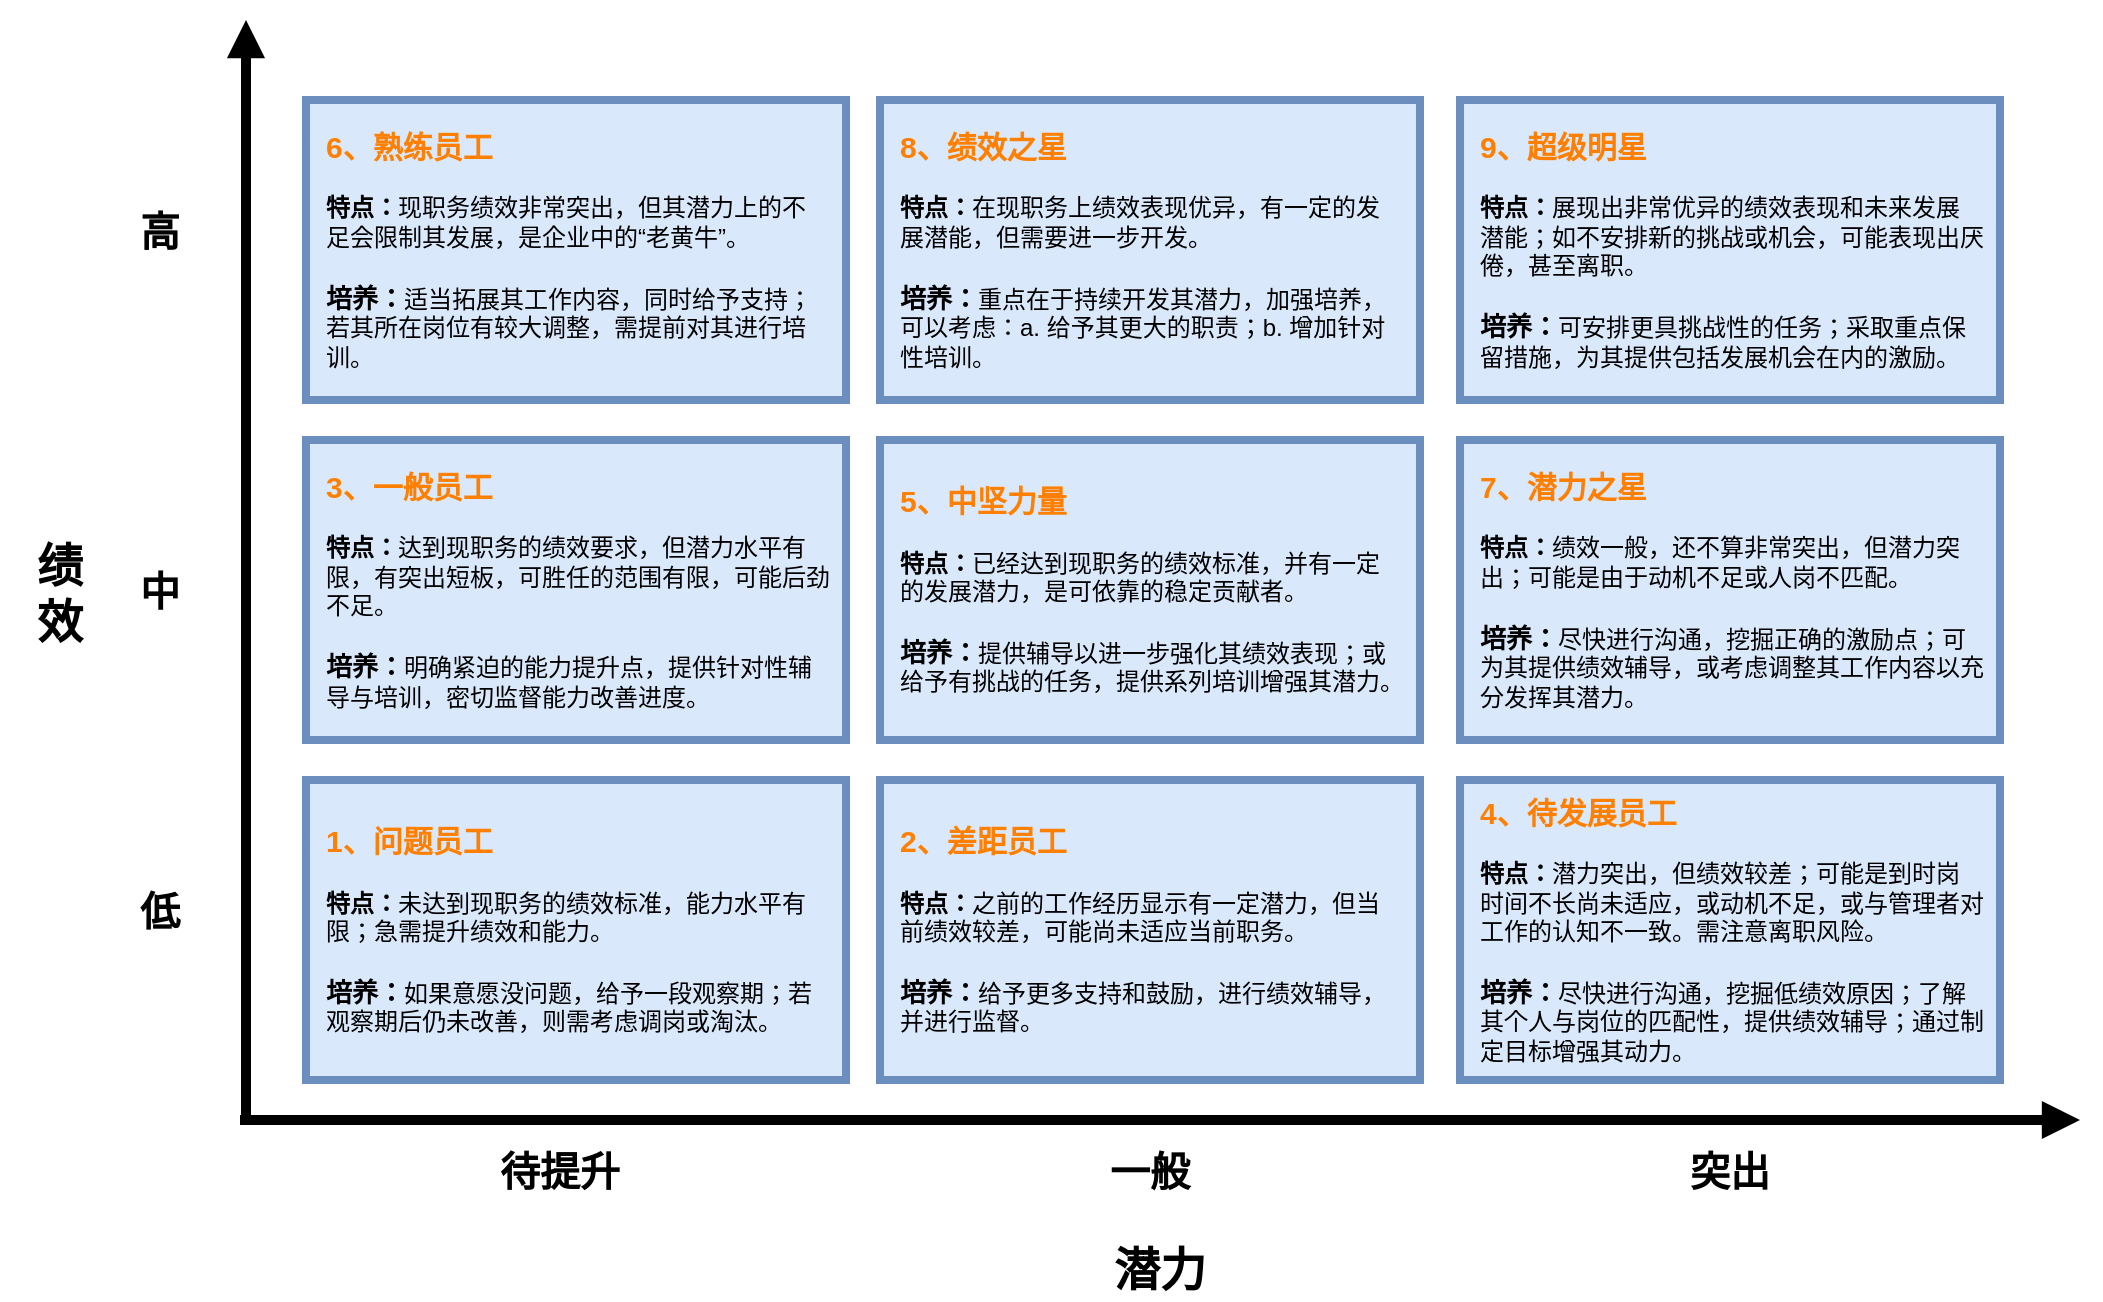 <mxfile version="20.2.8" type="github">
  <diagram id="mD4rExLDaq35MiNyMCVW" name="第 1 页">
    <mxGraphModel dx="1886" dy="818" grid="0" gridSize="10" guides="1" tooltips="1" connect="1" arrows="1" fold="1" page="1" pageScale="1" pageWidth="1200" pageHeight="1600" math="0" shadow="0">
      <root>
        <mxCell id="0" />
        <mxCell id="1" parent="0" />
        <mxCell id="W41agP9IathKLNJRIBs5-1" value="" style="endArrow=block;html=1;rounded=0;strokeWidth=5;endFill=1;" edge="1" parent="1">
          <mxGeometry width="50" height="50" relative="1" as="geometry">
            <mxPoint x="153" y="630" as="sourcePoint" />
            <mxPoint x="153" y="80" as="targetPoint" />
          </mxGeometry>
        </mxCell>
        <mxCell id="W41agP9IathKLNJRIBs5-2" value="" style="endArrow=block;html=1;rounded=0;strokeWidth=5;endFill=1;" edge="1" parent="1">
          <mxGeometry width="50" height="50" relative="1" as="geometry">
            <mxPoint x="150" y="630" as="sourcePoint" />
            <mxPoint x="1070" y="630" as="targetPoint" />
          </mxGeometry>
        </mxCell>
        <mxCell id="W41agP9IathKLNJRIBs5-3" value="&lt;b&gt;&lt;font color=&quot;#ff8000&quot; style=&quot;font-size: 15px;&quot;&gt;6、熟练员工&lt;br&gt;&lt;/font&gt;&lt;/b&gt;&lt;br&gt;&lt;b&gt;特点：&lt;/b&gt;现职务绩效非常突出，但其潜力上的不足会限制其发展，是企业中的“老黄牛”。&lt;br&gt;&lt;b&gt;&lt;font style=&quot;font-size: 13px;&quot;&gt;&lt;br&gt;培养：&lt;/font&gt;&lt;/b&gt;适当拓展其工作内容，同时给予支持；若其所在岗位有较大调整，需提前对其进行培训。" style="rounded=0;whiteSpace=wrap;strokeWidth=4;fillColor=#dae8fc;strokeColor=#6c8ebf;shadow=0;sketch=0;fillStyle=auto;align=left;textDirection=ltr;spacingTop=0;spacing=10;spacingBottom=0;spacingRight=0;html=1;spacingLeft=0;fontFamily=Helvetica;" vertex="1" parent="1">
          <mxGeometry x="183" y="120" width="270" height="150" as="geometry" />
        </mxCell>
        <mxCell id="W41agP9IathKLNJRIBs5-4" value="绩&lt;br style=&quot;font-size: 23px;&quot;&gt;效" style="text;html=1;align=center;verticalAlign=middle;whiteSpace=wrap;rounded=0;shadow=0;sketch=0;fillStyle=auto;strokeWidth=4;fontSize=23;fontStyle=1" vertex="1" parent="1">
          <mxGeometry x="30" y="352" width="60" height="30" as="geometry" />
        </mxCell>
        <mxCell id="W41agP9IathKLNJRIBs5-5" value="高" style="text;html=1;align=center;verticalAlign=middle;whiteSpace=wrap;rounded=0;shadow=0;sketch=0;fillStyle=auto;strokeWidth=4;fontSize=20;fontStyle=1" vertex="1" parent="1">
          <mxGeometry x="80" y="170" width="60" height="30" as="geometry" />
        </mxCell>
        <mxCell id="W41agP9IathKLNJRIBs5-7" value="&lt;b&gt;&lt;font color=&quot;#ff8000&quot; style=&quot;font-size: 15px;&quot;&gt;3、一般员工&lt;br&gt;&lt;/font&gt;&lt;/b&gt;&lt;br&gt;&lt;b&gt;特点：&lt;/b&gt;达到现职务的绩效要求，但潜力水平有限，有突出短板，可胜任的范围有限，可能后劲不足。&lt;br&gt;&lt;b&gt;&lt;font style=&quot;font-size: 13px;&quot;&gt;&lt;br&gt;培养：&lt;/font&gt;&lt;/b&gt;明确紧迫的能力提升点，提供针对性辅导与培训，密切监督能力改善进度。" style="rounded=0;whiteSpace=wrap;strokeWidth=4;fillColor=#dae8fc;strokeColor=#6c8ebf;shadow=0;sketch=0;fillStyle=auto;align=left;textDirection=ltr;spacingTop=0;spacing=10;spacingBottom=0;spacingRight=0;html=1;spacingLeft=0;" vertex="1" parent="1">
          <mxGeometry x="183" y="290" width="270" height="150" as="geometry" />
        </mxCell>
        <mxCell id="W41agP9IathKLNJRIBs5-8" value="&lt;b&gt;&lt;font color=&quot;#ff8000&quot; style=&quot;font-size: 15px;&quot;&gt;1、问题员工&lt;br&gt;&lt;/font&gt;&lt;/b&gt;&lt;br&gt;&lt;b&gt;特点：&lt;/b&gt;未达到现职务的绩效标准，能力水平有限；急需提升绩效和能力。&lt;br&gt;&lt;b&gt;&lt;font style=&quot;font-size: 13px;&quot;&gt;&lt;br&gt;培养：&lt;/font&gt;&lt;/b&gt;如果意愿没问题，给予一段观察期；若观察期后仍未改善，则需考虑调岗或淘汰。" style="rounded=0;whiteSpace=wrap;strokeWidth=4;fillColor=#dae8fc;strokeColor=#6c8ebf;shadow=0;sketch=0;fillStyle=auto;align=left;textDirection=ltr;spacingTop=0;spacing=10;spacingBottom=0;spacingRight=0;html=1;spacingLeft=0;" vertex="1" parent="1">
          <mxGeometry x="183" y="460" width="270" height="150" as="geometry" />
        </mxCell>
        <mxCell id="W41agP9IathKLNJRIBs5-9" value="中" style="text;html=1;align=center;verticalAlign=middle;whiteSpace=wrap;rounded=0;shadow=0;sketch=0;fillStyle=auto;strokeWidth=4;fontSize=20;fontStyle=1" vertex="1" parent="1">
          <mxGeometry x="80" y="350" width="60" height="30" as="geometry" />
        </mxCell>
        <mxCell id="W41agP9IathKLNJRIBs5-10" value="低" style="text;html=1;align=center;verticalAlign=middle;whiteSpace=wrap;rounded=0;shadow=0;sketch=0;fillStyle=auto;strokeWidth=4;fontSize=20;fontStyle=1" vertex="1" parent="1">
          <mxGeometry x="80" y="510" width="60" height="30" as="geometry" />
        </mxCell>
        <mxCell id="W41agP9IathKLNJRIBs5-11" value="潜力" style="text;html=1;align=center;verticalAlign=middle;whiteSpace=wrap;rounded=0;shadow=0;sketch=0;fillStyle=auto;strokeWidth=4;fontSize=23;fontStyle=1" vertex="1" parent="1">
          <mxGeometry x="580" y="690" width="60" height="30" as="geometry" />
        </mxCell>
        <mxCell id="W41agP9IathKLNJRIBs5-12" value="突出" style="text;html=1;align=center;verticalAlign=middle;whiteSpace=wrap;rounded=0;shadow=0;sketch=0;fillStyle=auto;strokeWidth=4;fontSize=20;fontStyle=1" vertex="1" parent="1">
          <mxGeometry x="865" y="640" width="60" height="30" as="geometry" />
        </mxCell>
        <mxCell id="W41agP9IathKLNJRIBs5-13" value="一般" style="text;html=1;align=center;verticalAlign=middle;whiteSpace=wrap;rounded=0;shadow=0;sketch=0;fillStyle=auto;strokeWidth=4;fontSize=20;fontStyle=1" vertex="1" parent="1">
          <mxGeometry x="575" y="640" width="60" height="30" as="geometry" />
        </mxCell>
        <mxCell id="W41agP9IathKLNJRIBs5-14" value="待提升" style="text;html=1;align=center;verticalAlign=middle;whiteSpace=wrap;rounded=0;shadow=0;sketch=0;fillStyle=auto;strokeWidth=4;fontSize=20;fontStyle=1" vertex="1" parent="1">
          <mxGeometry x="270" y="640" width="80" height="30" as="geometry" />
        </mxCell>
        <mxCell id="W41agP9IathKLNJRIBs5-15" value="&lt;b&gt;&lt;font color=&quot;#ff8000&quot; style=&quot;font-size: 15px;&quot;&gt;2、差距员工&lt;br&gt;&lt;/font&gt;&lt;/b&gt;&lt;br&gt;&lt;b&gt;特点：&lt;/b&gt;之前的工作经历显示有一定潜力，但当前绩效较差，可能尚未适应当前职务。&lt;br&gt;&lt;b&gt;&lt;font style=&quot;font-size: 13px;&quot;&gt;&lt;br&gt;培养：&lt;/font&gt;&lt;/b&gt;给予更多支持和鼓励，进行绩效辅导，并进行监督。" style="rounded=0;whiteSpace=wrap;strokeWidth=4;fillColor=#dae8fc;strokeColor=#6c8ebf;shadow=0;sketch=0;fillStyle=auto;align=left;textDirection=ltr;spacingTop=0;spacing=10;spacingBottom=0;spacingRight=0;html=1;spacingLeft=0;" vertex="1" parent="1">
          <mxGeometry x="470" y="460" width="270" height="150" as="geometry" />
        </mxCell>
        <mxCell id="W41agP9IathKLNJRIBs5-16" value="&lt;b&gt;&lt;font color=&quot;#ff8000&quot; style=&quot;font-size: 15px;&quot;&gt;5、中坚力量&lt;br&gt;&lt;/font&gt;&lt;/b&gt;&lt;br&gt;&lt;b&gt;特点：&lt;/b&gt;已经达到现职务的绩效标准，并有一定的发展潜力，是可依靠的稳定贡献者。&lt;br&gt;&lt;b&gt;&lt;font style=&quot;font-size: 13px;&quot;&gt;&lt;br&gt;培养：&lt;/font&gt;&lt;/b&gt;提供辅导以进一步强化其绩效表现；或给予有挑战的任务，提供系列培训增强其潜力。" style="rounded=0;whiteSpace=wrap;strokeWidth=4;fillColor=#dae8fc;strokeColor=#6c8ebf;shadow=0;sketch=0;fillStyle=auto;align=left;textDirection=ltr;spacingTop=0;spacing=10;spacingBottom=0;spacingRight=0;html=1;spacingLeft=0;" vertex="1" parent="1">
          <mxGeometry x="470" y="290" width="270" height="150" as="geometry" />
        </mxCell>
        <mxCell id="W41agP9IathKLNJRIBs5-17" value="&lt;b&gt;&lt;font color=&quot;#ff8000&quot; style=&quot;font-size: 15px;&quot;&gt;8、绩效之星&lt;br&gt;&lt;/font&gt;&lt;/b&gt;&lt;br&gt;&lt;b&gt;特点：&lt;/b&gt;在现职务上绩效表现优异，有一定的发展潜能，但需要进一步开发。&lt;br&gt;&lt;b&gt;&lt;font style=&quot;font-size: 13px;&quot;&gt;&lt;br&gt;培养：&lt;/font&gt;&lt;/b&gt;重点在于持续开发其潜力，加强培养，可以考虑：a.&amp;nbsp;给予其更大的职责；b.&amp;nbsp;增加针对性培训。" style="rounded=0;whiteSpace=wrap;strokeWidth=4;fillColor=#dae8fc;strokeColor=#6c8ebf;shadow=0;sketch=0;fillStyle=auto;align=left;textDirection=ltr;spacingTop=0;spacing=10;spacingBottom=0;spacingRight=0;html=1;spacingLeft=0;" vertex="1" parent="1">
          <mxGeometry x="470" y="120" width="270" height="150" as="geometry" />
        </mxCell>
        <mxCell id="W41agP9IathKLNJRIBs5-18" value="&lt;b&gt;&lt;font color=&quot;#ff8000&quot; style=&quot;font-size: 15px;&quot;&gt;9、超级明星&lt;br&gt;&lt;/font&gt;&lt;/b&gt;&lt;br&gt;&lt;b&gt;特点：&lt;/b&gt;展现出非常优异的绩效表现和未来发展潜能；如不安排新的挑战或机会，可能表现出厌倦，甚至离职。&lt;br&gt;&lt;b&gt;&lt;font style=&quot;font-size: 13px;&quot;&gt;&lt;br&gt;培养：&lt;/font&gt;&lt;/b&gt;可安排更具挑战性的任务；采取重点保留措施，为其提供包括发展机会在内的激励。" style="rounded=0;whiteSpace=wrap;strokeWidth=4;fillColor=#dae8fc;strokeColor=#6c8ebf;shadow=0;sketch=0;fillStyle=auto;align=left;textDirection=ltr;spacingTop=0;spacing=10;spacingBottom=0;spacingRight=0;html=1;spacingLeft=0;" vertex="1" parent="1">
          <mxGeometry x="760" y="120" width="270" height="150" as="geometry" />
        </mxCell>
        <mxCell id="W41agP9IathKLNJRIBs5-19" value="&lt;b&gt;&lt;font color=&quot;#ff8000&quot; style=&quot;font-size: 15px;&quot;&gt;7、潜力之星&lt;br&gt;&lt;/font&gt;&lt;/b&gt;&lt;br&gt;&lt;b&gt;特点：&lt;/b&gt;绩效一般，还不算非常突出，但潜力突出；可能是由于动机不足或人岗不匹配。&lt;br&gt;&lt;b&gt;&lt;font style=&quot;font-size: 13px;&quot;&gt;&lt;br&gt;培养：&lt;/font&gt;&lt;/b&gt;尽快进行沟通，挖掘正确的激励点；可为其提供绩效辅导，或考虑调整其工作内容以充分发挥其潜力。" style="rounded=0;whiteSpace=wrap;strokeWidth=4;fillColor=#dae8fc;strokeColor=#6c8ebf;shadow=0;sketch=0;fillStyle=auto;align=left;textDirection=ltr;spacingTop=0;spacing=10;spacingBottom=0;spacingRight=0;html=1;spacingLeft=0;" vertex="1" parent="1">
          <mxGeometry x="760" y="290" width="270" height="150" as="geometry" />
        </mxCell>
        <mxCell id="W41agP9IathKLNJRIBs5-20" value="&lt;b&gt;&lt;font color=&quot;#ff8000&quot; style=&quot;font-size: 15px;&quot;&gt;4、待发展员工&lt;br&gt;&lt;/font&gt;&lt;/b&gt;&lt;br&gt;&lt;b&gt;特点：&lt;/b&gt;潜力突出，但绩效较差；可能是到时岗时间不长尚未适应，或动机不足，或与管理者对工作的认知不一致。需注意离职风险。&lt;br&gt;&lt;b&gt;&lt;font style=&quot;font-size: 13px;&quot;&gt;&lt;br&gt;培养：&lt;/font&gt;&lt;/b&gt;尽快进行沟通，挖掘低绩效原因；了解其个人与岗位的匹配性，提供绩效辅导；通过制定目标增强其动力。" style="rounded=0;whiteSpace=wrap;strokeWidth=4;fillColor=#dae8fc;strokeColor=#6c8ebf;shadow=0;sketch=0;fillStyle=auto;align=left;textDirection=ltr;spacingTop=0;spacing=10;spacingBottom=0;spacingRight=0;html=1;spacingLeft=0;" vertex="1" parent="1">
          <mxGeometry x="760" y="460" width="270" height="150" as="geometry" />
        </mxCell>
      </root>
    </mxGraphModel>
  </diagram>
</mxfile>
